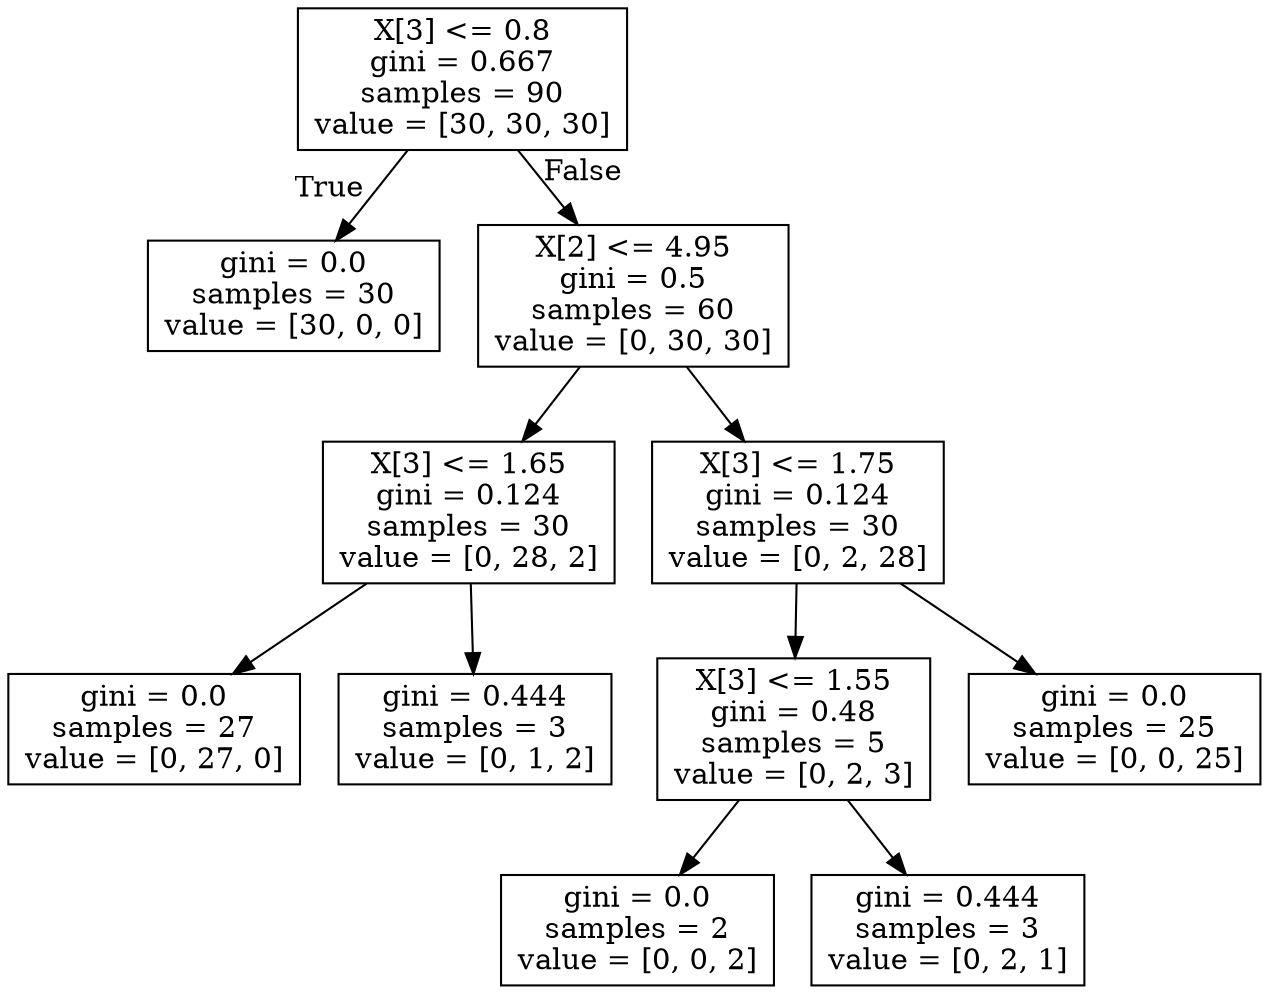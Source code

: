 digraph Tree {
node [shape=box] ;
0 [label="X[3] <= 0.8\ngini = 0.667\nsamples = 90\nvalue = [30, 30, 30]"] ;
1 [label="gini = 0.0\nsamples = 30\nvalue = [30, 0, 0]"] ;
0 -> 1 [labeldistance=2.5, labelangle=45, headlabel="True"] ;
2 [label="X[2] <= 4.95\ngini = 0.5\nsamples = 60\nvalue = [0, 30, 30]"] ;
0 -> 2 [labeldistance=2.5, labelangle=-45, headlabel="False"] ;
3 [label="X[3] <= 1.65\ngini = 0.124\nsamples = 30\nvalue = [0, 28, 2]"] ;
2 -> 3 ;
4 [label="gini = 0.0\nsamples = 27\nvalue = [0, 27, 0]"] ;
3 -> 4 ;
5 [label="gini = 0.444\nsamples = 3\nvalue = [0, 1, 2]"] ;
3 -> 5 ;
6 [label="X[3] <= 1.75\ngini = 0.124\nsamples = 30\nvalue = [0, 2, 28]"] ;
2 -> 6 ;
7 [label="X[3] <= 1.55\ngini = 0.48\nsamples = 5\nvalue = [0, 2, 3]"] ;
6 -> 7 ;
8 [label="gini = 0.0\nsamples = 2\nvalue = [0, 0, 2]"] ;
7 -> 8 ;
9 [label="gini = 0.444\nsamples = 3\nvalue = [0, 2, 1]"] ;
7 -> 9 ;
10 [label="gini = 0.0\nsamples = 25\nvalue = [0, 0, 25]"] ;
6 -> 10 ;
}